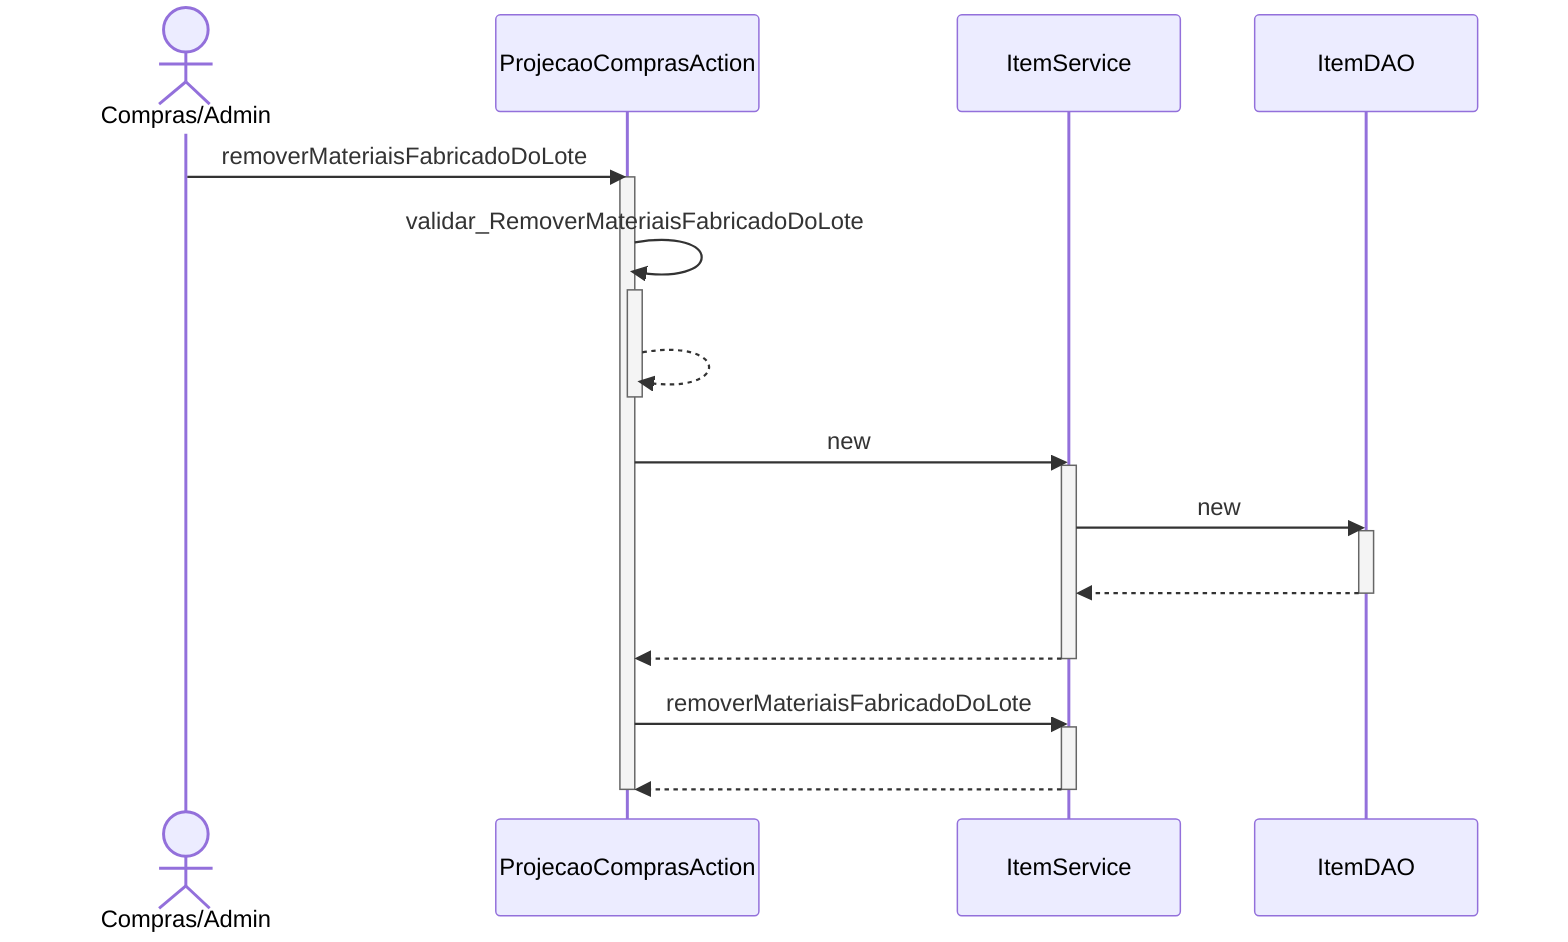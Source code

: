 sequenceDiagram
actor CA as Compras/Admin
CA ->> ProjecaoComprasAction : removerMateriaisFabricadoDoLote
activate ProjecaoComprasAction
ProjecaoComprasAction ->> ProjecaoComprasAction : validar_RemoverMateriaisFabricadoDoLote
activate ProjecaoComprasAction
ProjecaoComprasAction -->> ProjecaoComprasAction : #32; 
deactivate ProjecaoComprasAction
ProjecaoComprasAction ->> ItemService : new
activate ItemService
ItemService ->> ItemDAO : new
activate ItemDAO
ItemDAO -->> ItemService : #32; 
deactivate ItemDAO
ItemService -->> ProjecaoComprasAction : #32; 
deactivate ItemService
ProjecaoComprasAction ->> ItemService : removerMateriaisFabricadoDoLote
activate ItemService
ItemService -->> ProjecaoComprasAction : #32; 
deactivate ItemService
deactivate ProjecaoComprasAction